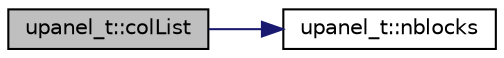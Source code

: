 digraph "upanel_t::colList"
{
 // LATEX_PDF_SIZE
  edge [fontname="Helvetica",fontsize="10",labelfontname="Helvetica",labelfontsize="10"];
  node [fontname="Helvetica",fontsize="10",shape=record];
  rankdir="LR";
  Node1 [label="upanel_t::colList",height=0.2,width=0.4,color="black", fillcolor="grey75", style="filled", fontcolor="black",tooltip=" "];
  Node1 -> Node2 [color="midnightblue",fontsize="10",style="solid",fontname="Helvetica"];
  Node2 [label="upanel_t::nblocks",height=0.2,width=0.4,color="black", fillcolor="white", style="filled",URL="$classupanel__t.html#a4af07a416919f0fb377d99db018cd649",tooltip=" "];
}
